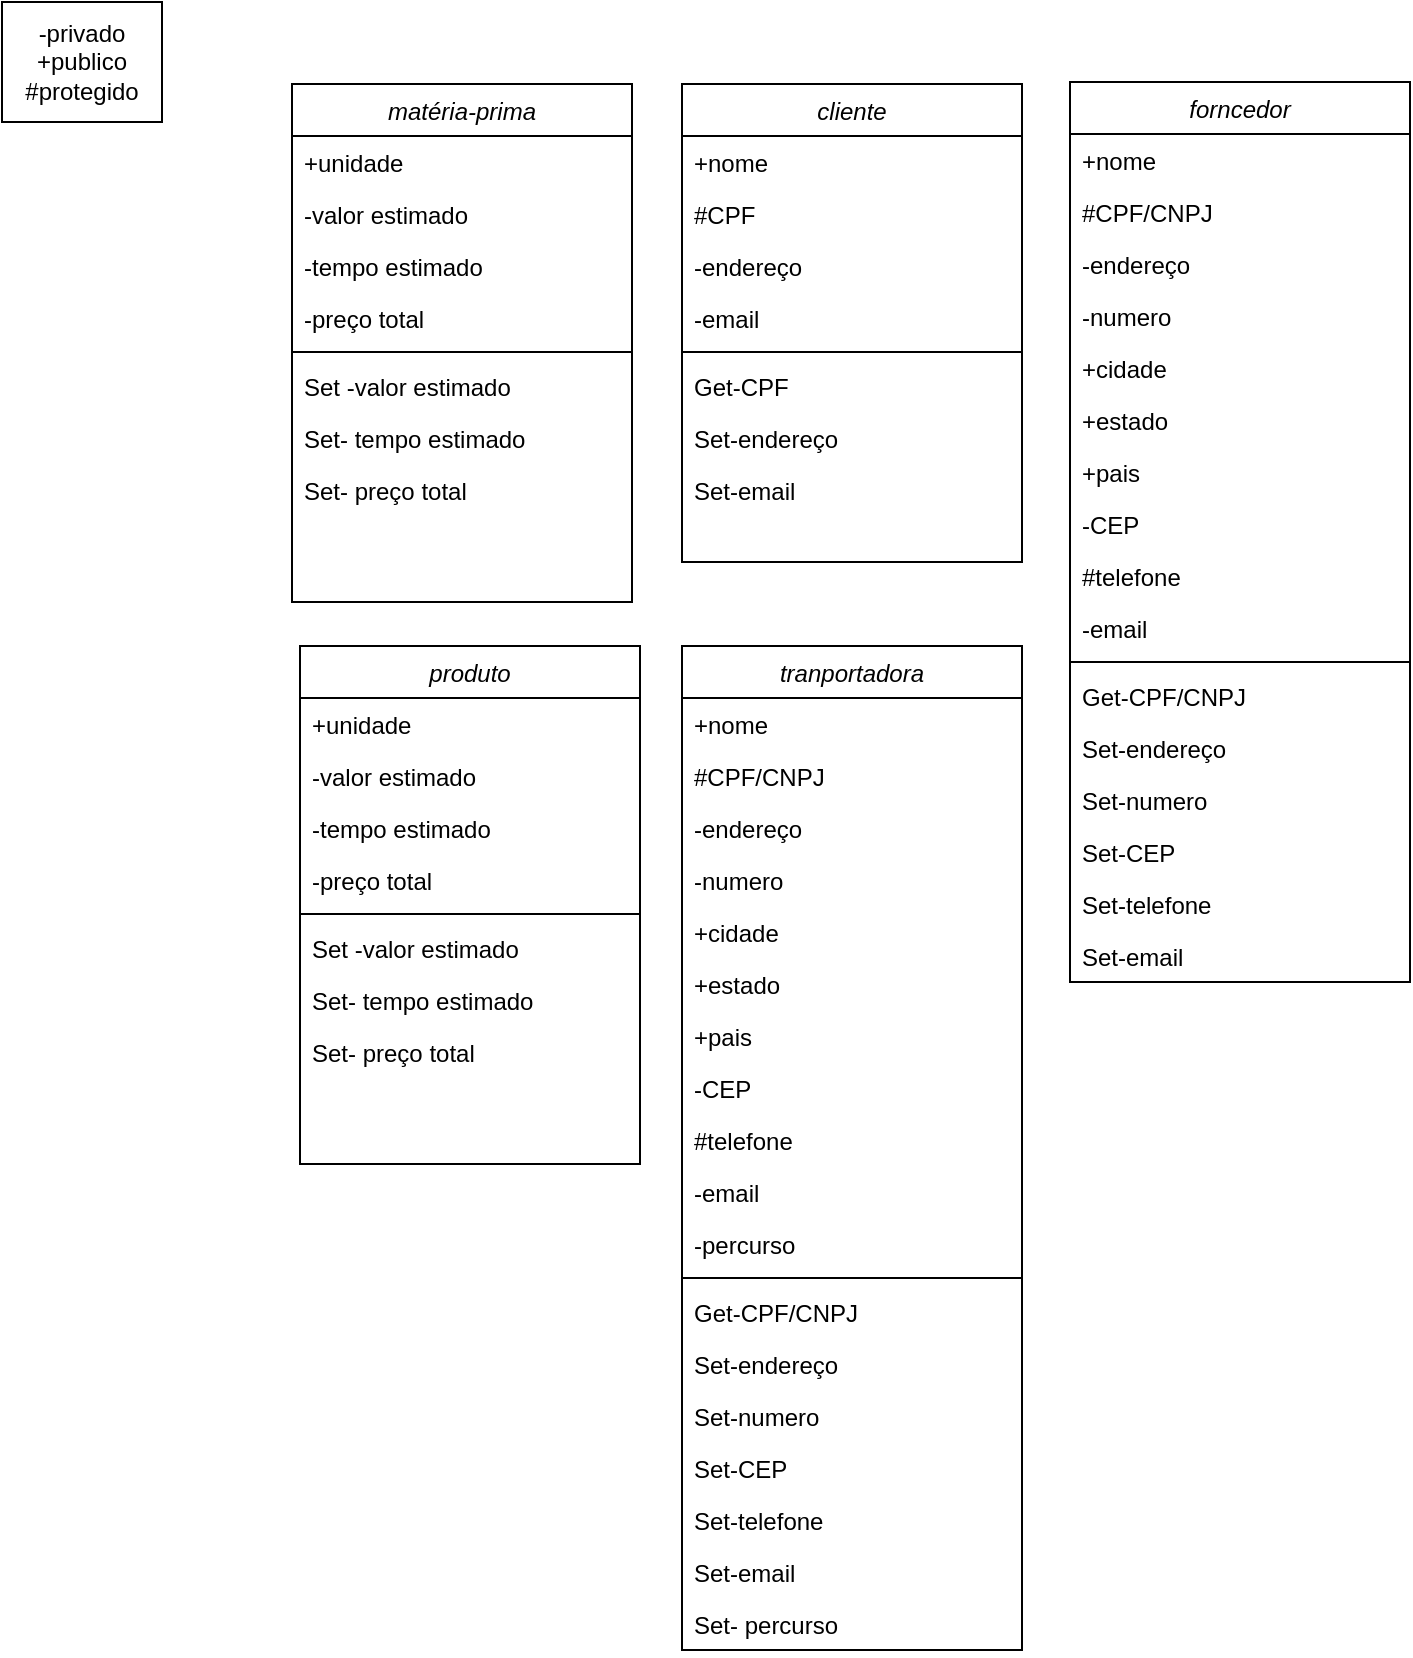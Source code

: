 <mxfile version="24.5.5" type="device">
  <diagram id="C5RBs43oDa-KdzZeNtuy" name="Page-1">
    <mxGraphModel dx="1687" dy="920" grid="1" gridSize="10" guides="1" tooltips="1" connect="1" arrows="1" fold="1" page="1" pageScale="1" pageWidth="827" pageHeight="1169" math="0" shadow="0">
      <root>
        <mxCell id="WIyWlLk6GJQsqaUBKTNV-0" />
        <mxCell id="WIyWlLk6GJQsqaUBKTNV-1" parent="WIyWlLk6GJQsqaUBKTNV-0" />
        <mxCell id="zkfFHV4jXpPFQw0GAbJ--0" value="forncedor" style="swimlane;fontStyle=2;align=center;verticalAlign=top;childLayout=stackLayout;horizontal=1;startSize=26;horizontalStack=0;resizeParent=1;resizeLast=0;collapsible=1;marginBottom=0;rounded=0;shadow=0;strokeWidth=1;" parent="WIyWlLk6GJQsqaUBKTNV-1" vertex="1">
          <mxGeometry x="614" y="120" width="170" height="450" as="geometry">
            <mxRectangle x="230" y="140" width="160" height="26" as="alternateBounds" />
          </mxGeometry>
        </mxCell>
        <mxCell id="zkfFHV4jXpPFQw0GAbJ--1" value="+nome" style="text;align=left;verticalAlign=top;spacingLeft=4;spacingRight=4;overflow=hidden;rotatable=0;points=[[0,0.5],[1,0.5]];portConstraint=eastwest;" parent="zkfFHV4jXpPFQw0GAbJ--0" vertex="1">
          <mxGeometry y="26" width="170" height="26" as="geometry" />
        </mxCell>
        <mxCell id="zkfFHV4jXpPFQw0GAbJ--2" value="#CPF/CNPJ" style="text;align=left;verticalAlign=top;spacingLeft=4;spacingRight=4;overflow=hidden;rotatable=0;points=[[0,0.5],[1,0.5]];portConstraint=eastwest;rounded=0;shadow=0;html=0;" parent="zkfFHV4jXpPFQw0GAbJ--0" vertex="1">
          <mxGeometry y="52" width="170" height="26" as="geometry" />
        </mxCell>
        <mxCell id="mKuG1tloDt2hb8EPYWQb-1" value="-endereço" style="text;align=left;verticalAlign=top;spacingLeft=4;spacingRight=4;overflow=hidden;rotatable=0;points=[[0,0.5],[1,0.5]];portConstraint=eastwest;rounded=0;shadow=0;html=0;" parent="zkfFHV4jXpPFQw0GAbJ--0" vertex="1">
          <mxGeometry y="78" width="170" height="26" as="geometry" />
        </mxCell>
        <mxCell id="mKuG1tloDt2hb8EPYWQb-2" value="-numero" style="text;align=left;verticalAlign=top;spacingLeft=4;spacingRight=4;overflow=hidden;rotatable=0;points=[[0,0.5],[1,0.5]];portConstraint=eastwest;rounded=0;shadow=0;html=0;" parent="zkfFHV4jXpPFQw0GAbJ--0" vertex="1">
          <mxGeometry y="104" width="170" height="26" as="geometry" />
        </mxCell>
        <mxCell id="mKuG1tloDt2hb8EPYWQb-3" value="+cidade" style="text;align=left;verticalAlign=top;spacingLeft=4;spacingRight=4;overflow=hidden;rotatable=0;points=[[0,0.5],[1,0.5]];portConstraint=eastwest;rounded=0;shadow=0;html=0;" parent="zkfFHV4jXpPFQw0GAbJ--0" vertex="1">
          <mxGeometry y="130" width="170" height="26" as="geometry" />
        </mxCell>
        <mxCell id="mKuG1tloDt2hb8EPYWQb-4" value="+estado" style="text;align=left;verticalAlign=top;spacingLeft=4;spacingRight=4;overflow=hidden;rotatable=0;points=[[0,0.5],[1,0.5]];portConstraint=eastwest;rounded=0;shadow=0;html=0;" parent="zkfFHV4jXpPFQw0GAbJ--0" vertex="1">
          <mxGeometry y="156" width="170" height="26" as="geometry" />
        </mxCell>
        <mxCell id="zkfFHV4jXpPFQw0GAbJ--3" value="+pais" style="text;align=left;verticalAlign=top;spacingLeft=4;spacingRight=4;overflow=hidden;rotatable=0;points=[[0,0.5],[1,0.5]];portConstraint=eastwest;rounded=0;shadow=0;html=0;" parent="zkfFHV4jXpPFQw0GAbJ--0" vertex="1">
          <mxGeometry y="182" width="170" height="26" as="geometry" />
        </mxCell>
        <mxCell id="mKuG1tloDt2hb8EPYWQb-6" value="-CEP" style="text;align=left;verticalAlign=top;spacingLeft=4;spacingRight=4;overflow=hidden;rotatable=0;points=[[0,0.5],[1,0.5]];portConstraint=eastwest;rounded=0;shadow=0;html=0;" parent="zkfFHV4jXpPFQw0GAbJ--0" vertex="1">
          <mxGeometry y="208" width="170" height="26" as="geometry" />
        </mxCell>
        <mxCell id="mKuG1tloDt2hb8EPYWQb-7" value="#telefone" style="text;align=left;verticalAlign=top;spacingLeft=4;spacingRight=4;overflow=hidden;rotatable=0;points=[[0,0.5],[1,0.5]];portConstraint=eastwest;rounded=0;shadow=0;html=0;" parent="zkfFHV4jXpPFQw0GAbJ--0" vertex="1">
          <mxGeometry y="234" width="170" height="26" as="geometry" />
        </mxCell>
        <mxCell id="mKuG1tloDt2hb8EPYWQb-5" value="-email" style="text;align=left;verticalAlign=top;spacingLeft=4;spacingRight=4;overflow=hidden;rotatable=0;points=[[0,0.5],[1,0.5]];portConstraint=eastwest;rounded=0;shadow=0;html=0;" parent="zkfFHV4jXpPFQw0GAbJ--0" vertex="1">
          <mxGeometry y="260" width="170" height="26" as="geometry" />
        </mxCell>
        <mxCell id="zkfFHV4jXpPFQw0GAbJ--4" value="" style="line;html=1;strokeWidth=1;align=left;verticalAlign=middle;spacingTop=-1;spacingLeft=3;spacingRight=3;rotatable=0;labelPosition=right;points=[];portConstraint=eastwest;" parent="zkfFHV4jXpPFQw0GAbJ--0" vertex="1">
          <mxGeometry y="286" width="170" height="8" as="geometry" />
        </mxCell>
        <mxCell id="zkfFHV4jXpPFQw0GAbJ--5" value="Get-CPF/CNPJ&#xa;" style="text;align=left;verticalAlign=top;spacingLeft=4;spacingRight=4;overflow=hidden;rotatable=0;points=[[0,0.5],[1,0.5]];portConstraint=eastwest;" parent="zkfFHV4jXpPFQw0GAbJ--0" vertex="1">
          <mxGeometry y="294" width="170" height="26" as="geometry" />
        </mxCell>
        <mxCell id="mKuG1tloDt2hb8EPYWQb-21" value="Set-endereço" style="text;align=left;verticalAlign=top;spacingLeft=4;spacingRight=4;overflow=hidden;rotatable=0;points=[[0,0.5],[1,0.5]];portConstraint=eastwest;" parent="zkfFHV4jXpPFQw0GAbJ--0" vertex="1">
          <mxGeometry y="320" width="170" height="26" as="geometry" />
        </mxCell>
        <mxCell id="mKuG1tloDt2hb8EPYWQb-22" value="Set-numero" style="text;align=left;verticalAlign=top;spacingLeft=4;spacingRight=4;overflow=hidden;rotatable=0;points=[[0,0.5],[1,0.5]];portConstraint=eastwest;" parent="zkfFHV4jXpPFQw0GAbJ--0" vertex="1">
          <mxGeometry y="346" width="170" height="26" as="geometry" />
        </mxCell>
        <mxCell id="mKuG1tloDt2hb8EPYWQb-23" value="Set-CEP" style="text;align=left;verticalAlign=top;spacingLeft=4;spacingRight=4;overflow=hidden;rotatable=0;points=[[0,0.5],[1,0.5]];portConstraint=eastwest;" parent="zkfFHV4jXpPFQw0GAbJ--0" vertex="1">
          <mxGeometry y="372" width="170" height="26" as="geometry" />
        </mxCell>
        <mxCell id="mKuG1tloDt2hb8EPYWQb-24" value="Set-telefone" style="text;align=left;verticalAlign=top;spacingLeft=4;spacingRight=4;overflow=hidden;rotatable=0;points=[[0,0.5],[1,0.5]];portConstraint=eastwest;" parent="zkfFHV4jXpPFQw0GAbJ--0" vertex="1">
          <mxGeometry y="398" width="170" height="26" as="geometry" />
        </mxCell>
        <mxCell id="mKuG1tloDt2hb8EPYWQb-25" value="Set-email" style="text;align=left;verticalAlign=top;spacingLeft=4;spacingRight=4;overflow=hidden;rotatable=0;points=[[0,0.5],[1,0.5]];portConstraint=eastwest;" parent="zkfFHV4jXpPFQw0GAbJ--0" vertex="1">
          <mxGeometry y="424" width="170" height="26" as="geometry" />
        </mxCell>
        <mxCell id="mKuG1tloDt2hb8EPYWQb-0" value="-privado&lt;div&gt;+publico&lt;/div&gt;&lt;div&gt;#protegido&lt;/div&gt;" style="rounded=0;whiteSpace=wrap;html=1;" parent="WIyWlLk6GJQsqaUBKTNV-1" vertex="1">
          <mxGeometry x="80" y="80" width="80" height="60" as="geometry" />
        </mxCell>
        <mxCell id="IDNdYwD-LARujOluZfdy-0" value="cliente" style="swimlane;fontStyle=2;align=center;verticalAlign=top;childLayout=stackLayout;horizontal=1;startSize=26;horizontalStack=0;resizeParent=1;resizeLast=0;collapsible=1;marginBottom=0;rounded=0;shadow=0;strokeWidth=1;" vertex="1" parent="WIyWlLk6GJQsqaUBKTNV-1">
          <mxGeometry x="420" y="121" width="170" height="239" as="geometry">
            <mxRectangle x="230" y="140" width="160" height="26" as="alternateBounds" />
          </mxGeometry>
        </mxCell>
        <mxCell id="IDNdYwD-LARujOluZfdy-1" value="+nome" style="text;align=left;verticalAlign=top;spacingLeft=4;spacingRight=4;overflow=hidden;rotatable=0;points=[[0,0.5],[1,0.5]];portConstraint=eastwest;" vertex="1" parent="IDNdYwD-LARujOluZfdy-0">
          <mxGeometry y="26" width="170" height="26" as="geometry" />
        </mxCell>
        <mxCell id="IDNdYwD-LARujOluZfdy-2" value="#CPF" style="text;align=left;verticalAlign=top;spacingLeft=4;spacingRight=4;overflow=hidden;rotatable=0;points=[[0,0.5],[1,0.5]];portConstraint=eastwest;rounded=0;shadow=0;html=0;" vertex="1" parent="IDNdYwD-LARujOluZfdy-0">
          <mxGeometry y="52" width="170" height="26" as="geometry" />
        </mxCell>
        <mxCell id="IDNdYwD-LARujOluZfdy-3" value="-endereço" style="text;align=left;verticalAlign=top;spacingLeft=4;spacingRight=4;overflow=hidden;rotatable=0;points=[[0,0.5],[1,0.5]];portConstraint=eastwest;rounded=0;shadow=0;html=0;" vertex="1" parent="IDNdYwD-LARujOluZfdy-0">
          <mxGeometry y="78" width="170" height="26" as="geometry" />
        </mxCell>
        <mxCell id="IDNdYwD-LARujOluZfdy-10" value="-email" style="text;align=left;verticalAlign=top;spacingLeft=4;spacingRight=4;overflow=hidden;rotatable=0;points=[[0,0.5],[1,0.5]];portConstraint=eastwest;rounded=0;shadow=0;html=0;" vertex="1" parent="IDNdYwD-LARujOluZfdy-0">
          <mxGeometry y="104" width="170" height="26" as="geometry" />
        </mxCell>
        <mxCell id="IDNdYwD-LARujOluZfdy-11" value="" style="line;html=1;strokeWidth=1;align=left;verticalAlign=middle;spacingTop=-1;spacingLeft=3;spacingRight=3;rotatable=0;labelPosition=right;points=[];portConstraint=eastwest;" vertex="1" parent="IDNdYwD-LARujOluZfdy-0">
          <mxGeometry y="130" width="170" height="8" as="geometry" />
        </mxCell>
        <mxCell id="IDNdYwD-LARujOluZfdy-12" value="Get-CPF&#xa;" style="text;align=left;verticalAlign=top;spacingLeft=4;spacingRight=4;overflow=hidden;rotatable=0;points=[[0,0.5],[1,0.5]];portConstraint=eastwest;" vertex="1" parent="IDNdYwD-LARujOluZfdy-0">
          <mxGeometry y="138" width="170" height="26" as="geometry" />
        </mxCell>
        <mxCell id="IDNdYwD-LARujOluZfdy-13" value="Set-endereço" style="text;align=left;verticalAlign=top;spacingLeft=4;spacingRight=4;overflow=hidden;rotatable=0;points=[[0,0.5],[1,0.5]];portConstraint=eastwest;" vertex="1" parent="IDNdYwD-LARujOluZfdy-0">
          <mxGeometry y="164" width="170" height="26" as="geometry" />
        </mxCell>
        <mxCell id="IDNdYwD-LARujOluZfdy-17" value="Set-email" style="text;align=left;verticalAlign=top;spacingLeft=4;spacingRight=4;overflow=hidden;rotatable=0;points=[[0,0.5],[1,0.5]];portConstraint=eastwest;" vertex="1" parent="IDNdYwD-LARujOluZfdy-0">
          <mxGeometry y="190" width="170" height="26" as="geometry" />
        </mxCell>
        <mxCell id="IDNdYwD-LARujOluZfdy-18" value="matéria-prima" style="swimlane;fontStyle=2;align=center;verticalAlign=top;childLayout=stackLayout;horizontal=1;startSize=26;horizontalStack=0;resizeParent=1;resizeLast=0;collapsible=1;marginBottom=0;rounded=0;shadow=0;strokeWidth=1;" vertex="1" parent="WIyWlLk6GJQsqaUBKTNV-1">
          <mxGeometry x="225" y="121" width="170" height="259" as="geometry">
            <mxRectangle x="230" y="140" width="160" height="26" as="alternateBounds" />
          </mxGeometry>
        </mxCell>
        <mxCell id="IDNdYwD-LARujOluZfdy-19" value="+unidade" style="text;align=left;verticalAlign=top;spacingLeft=4;spacingRight=4;overflow=hidden;rotatable=0;points=[[0,0.5],[1,0.5]];portConstraint=eastwest;" vertex="1" parent="IDNdYwD-LARujOluZfdy-18">
          <mxGeometry y="26" width="170" height="26" as="geometry" />
        </mxCell>
        <mxCell id="IDNdYwD-LARujOluZfdy-36" value="-valor estimado" style="text;align=left;verticalAlign=top;spacingLeft=4;spacingRight=4;overflow=hidden;rotatable=0;points=[[0,0.5],[1,0.5]];portConstraint=eastwest;" vertex="1" parent="IDNdYwD-LARujOluZfdy-18">
          <mxGeometry y="52" width="170" height="26" as="geometry" />
        </mxCell>
        <mxCell id="IDNdYwD-LARujOluZfdy-38" value="-tempo estimado" style="text;align=left;verticalAlign=top;spacingLeft=4;spacingRight=4;overflow=hidden;rotatable=0;points=[[0,0.5],[1,0.5]];portConstraint=eastwest;" vertex="1" parent="IDNdYwD-LARujOluZfdy-18">
          <mxGeometry y="78" width="170" height="26" as="geometry" />
        </mxCell>
        <mxCell id="IDNdYwD-LARujOluZfdy-39" value="-preço total" style="text;align=left;verticalAlign=top;spacingLeft=4;spacingRight=4;overflow=hidden;rotatable=0;points=[[0,0.5],[1,0.5]];portConstraint=eastwest;" vertex="1" parent="IDNdYwD-LARujOluZfdy-18">
          <mxGeometry y="104" width="170" height="26" as="geometry" />
        </mxCell>
        <mxCell id="IDNdYwD-LARujOluZfdy-29" value="" style="line;html=1;strokeWidth=1;align=left;verticalAlign=middle;spacingTop=-1;spacingLeft=3;spacingRight=3;rotatable=0;labelPosition=right;points=[];portConstraint=eastwest;" vertex="1" parent="IDNdYwD-LARujOluZfdy-18">
          <mxGeometry y="130" width="170" height="8" as="geometry" />
        </mxCell>
        <mxCell id="IDNdYwD-LARujOluZfdy-30" value="Set -valor estimado" style="text;align=left;verticalAlign=top;spacingLeft=4;spacingRight=4;overflow=hidden;rotatable=0;points=[[0,0.5],[1,0.5]];portConstraint=eastwest;" vertex="1" parent="IDNdYwD-LARujOluZfdy-18">
          <mxGeometry y="138" width="170" height="26" as="geometry" />
        </mxCell>
        <mxCell id="IDNdYwD-LARujOluZfdy-31" value="Set- tempo estimado" style="text;align=left;verticalAlign=top;spacingLeft=4;spacingRight=4;overflow=hidden;rotatable=0;points=[[0,0.5],[1,0.5]];portConstraint=eastwest;" vertex="1" parent="IDNdYwD-LARujOluZfdy-18">
          <mxGeometry y="164" width="170" height="26" as="geometry" />
        </mxCell>
        <mxCell id="IDNdYwD-LARujOluZfdy-32" value="Set- preço total" style="text;align=left;verticalAlign=top;spacingLeft=4;spacingRight=4;overflow=hidden;rotatable=0;points=[[0,0.5],[1,0.5]];portConstraint=eastwest;" vertex="1" parent="IDNdYwD-LARujOluZfdy-18">
          <mxGeometry y="190" width="170" height="26" as="geometry" />
        </mxCell>
        <mxCell id="IDNdYwD-LARujOluZfdy-40" value="produto" style="swimlane;fontStyle=2;align=center;verticalAlign=top;childLayout=stackLayout;horizontal=1;startSize=26;horizontalStack=0;resizeParent=1;resizeLast=0;collapsible=1;marginBottom=0;rounded=0;shadow=0;strokeWidth=1;" vertex="1" parent="WIyWlLk6GJQsqaUBKTNV-1">
          <mxGeometry x="229" y="402" width="170" height="259" as="geometry">
            <mxRectangle x="230" y="140" width="160" height="26" as="alternateBounds" />
          </mxGeometry>
        </mxCell>
        <mxCell id="IDNdYwD-LARujOluZfdy-41" value="+unidade" style="text;align=left;verticalAlign=top;spacingLeft=4;spacingRight=4;overflow=hidden;rotatable=0;points=[[0,0.5],[1,0.5]];portConstraint=eastwest;" vertex="1" parent="IDNdYwD-LARujOluZfdy-40">
          <mxGeometry y="26" width="170" height="26" as="geometry" />
        </mxCell>
        <mxCell id="IDNdYwD-LARujOluZfdy-43" value="-valor estimado" style="text;align=left;verticalAlign=top;spacingLeft=4;spacingRight=4;overflow=hidden;rotatable=0;points=[[0,0.5],[1,0.5]];portConstraint=eastwest;" vertex="1" parent="IDNdYwD-LARujOluZfdy-40">
          <mxGeometry y="52" width="170" height="26" as="geometry" />
        </mxCell>
        <mxCell id="IDNdYwD-LARujOluZfdy-44" value="-tempo estimado" style="text;align=left;verticalAlign=top;spacingLeft=4;spacingRight=4;overflow=hidden;rotatable=0;points=[[0,0.5],[1,0.5]];portConstraint=eastwest;" vertex="1" parent="IDNdYwD-LARujOluZfdy-40">
          <mxGeometry y="78" width="170" height="26" as="geometry" />
        </mxCell>
        <mxCell id="IDNdYwD-LARujOluZfdy-45" value="-preço total" style="text;align=left;verticalAlign=top;spacingLeft=4;spacingRight=4;overflow=hidden;rotatable=0;points=[[0,0.5],[1,0.5]];portConstraint=eastwest;" vertex="1" parent="IDNdYwD-LARujOluZfdy-40">
          <mxGeometry y="104" width="170" height="26" as="geometry" />
        </mxCell>
        <mxCell id="IDNdYwD-LARujOluZfdy-46" value="" style="line;html=1;strokeWidth=1;align=left;verticalAlign=middle;spacingTop=-1;spacingLeft=3;spacingRight=3;rotatable=0;labelPosition=right;points=[];portConstraint=eastwest;" vertex="1" parent="IDNdYwD-LARujOluZfdy-40">
          <mxGeometry y="130" width="170" height="8" as="geometry" />
        </mxCell>
        <mxCell id="IDNdYwD-LARujOluZfdy-47" value="Set -valor estimado" style="text;align=left;verticalAlign=top;spacingLeft=4;spacingRight=4;overflow=hidden;rotatable=0;points=[[0,0.5],[1,0.5]];portConstraint=eastwest;" vertex="1" parent="IDNdYwD-LARujOluZfdy-40">
          <mxGeometry y="138" width="170" height="26" as="geometry" />
        </mxCell>
        <mxCell id="IDNdYwD-LARujOluZfdy-48" value="Set- tempo estimado" style="text;align=left;verticalAlign=top;spacingLeft=4;spacingRight=4;overflow=hidden;rotatable=0;points=[[0,0.5],[1,0.5]];portConstraint=eastwest;" vertex="1" parent="IDNdYwD-LARujOluZfdy-40">
          <mxGeometry y="164" width="170" height="26" as="geometry" />
        </mxCell>
        <mxCell id="IDNdYwD-LARujOluZfdy-49" value="Set- preço total" style="text;align=left;verticalAlign=top;spacingLeft=4;spacingRight=4;overflow=hidden;rotatable=0;points=[[0,0.5],[1,0.5]];portConstraint=eastwest;" vertex="1" parent="IDNdYwD-LARujOluZfdy-40">
          <mxGeometry y="190" width="170" height="26" as="geometry" />
        </mxCell>
        <mxCell id="IDNdYwD-LARujOluZfdy-60" value="tranportadora" style="swimlane;fontStyle=2;align=center;verticalAlign=top;childLayout=stackLayout;horizontal=1;startSize=26;horizontalStack=0;resizeParent=1;resizeLast=0;collapsible=1;marginBottom=0;rounded=0;shadow=0;strokeWidth=1;" vertex="1" parent="WIyWlLk6GJQsqaUBKTNV-1">
          <mxGeometry x="420" y="402" width="170" height="502" as="geometry">
            <mxRectangle x="230" y="140" width="160" height="26" as="alternateBounds" />
          </mxGeometry>
        </mxCell>
        <mxCell id="IDNdYwD-LARujOluZfdy-61" value="+nome" style="text;align=left;verticalAlign=top;spacingLeft=4;spacingRight=4;overflow=hidden;rotatable=0;points=[[0,0.5],[1,0.5]];portConstraint=eastwest;" vertex="1" parent="IDNdYwD-LARujOluZfdy-60">
          <mxGeometry y="26" width="170" height="26" as="geometry" />
        </mxCell>
        <mxCell id="IDNdYwD-LARujOluZfdy-62" value="#CPF/CNPJ" style="text;align=left;verticalAlign=top;spacingLeft=4;spacingRight=4;overflow=hidden;rotatable=0;points=[[0,0.5],[1,0.5]];portConstraint=eastwest;rounded=0;shadow=0;html=0;" vertex="1" parent="IDNdYwD-LARujOluZfdy-60">
          <mxGeometry y="52" width="170" height="26" as="geometry" />
        </mxCell>
        <mxCell id="IDNdYwD-LARujOluZfdy-63" value="-endereço" style="text;align=left;verticalAlign=top;spacingLeft=4;spacingRight=4;overflow=hidden;rotatable=0;points=[[0,0.5],[1,0.5]];portConstraint=eastwest;rounded=0;shadow=0;html=0;" vertex="1" parent="IDNdYwD-LARujOluZfdy-60">
          <mxGeometry y="78" width="170" height="26" as="geometry" />
        </mxCell>
        <mxCell id="IDNdYwD-LARujOluZfdy-64" value="-numero" style="text;align=left;verticalAlign=top;spacingLeft=4;spacingRight=4;overflow=hidden;rotatable=0;points=[[0,0.5],[1,0.5]];portConstraint=eastwest;rounded=0;shadow=0;html=0;" vertex="1" parent="IDNdYwD-LARujOluZfdy-60">
          <mxGeometry y="104" width="170" height="26" as="geometry" />
        </mxCell>
        <mxCell id="IDNdYwD-LARujOluZfdy-65" value="+cidade" style="text;align=left;verticalAlign=top;spacingLeft=4;spacingRight=4;overflow=hidden;rotatable=0;points=[[0,0.5],[1,0.5]];portConstraint=eastwest;rounded=0;shadow=0;html=0;" vertex="1" parent="IDNdYwD-LARujOluZfdy-60">
          <mxGeometry y="130" width="170" height="26" as="geometry" />
        </mxCell>
        <mxCell id="IDNdYwD-LARujOluZfdy-66" value="+estado" style="text;align=left;verticalAlign=top;spacingLeft=4;spacingRight=4;overflow=hidden;rotatable=0;points=[[0,0.5],[1,0.5]];portConstraint=eastwest;rounded=0;shadow=0;html=0;" vertex="1" parent="IDNdYwD-LARujOluZfdy-60">
          <mxGeometry y="156" width="170" height="26" as="geometry" />
        </mxCell>
        <mxCell id="IDNdYwD-LARujOluZfdy-67" value="+pais" style="text;align=left;verticalAlign=top;spacingLeft=4;spacingRight=4;overflow=hidden;rotatable=0;points=[[0,0.5],[1,0.5]];portConstraint=eastwest;rounded=0;shadow=0;html=0;" vertex="1" parent="IDNdYwD-LARujOluZfdy-60">
          <mxGeometry y="182" width="170" height="26" as="geometry" />
        </mxCell>
        <mxCell id="IDNdYwD-LARujOluZfdy-68" value="-CEP" style="text;align=left;verticalAlign=top;spacingLeft=4;spacingRight=4;overflow=hidden;rotatable=0;points=[[0,0.5],[1,0.5]];portConstraint=eastwest;rounded=0;shadow=0;html=0;" vertex="1" parent="IDNdYwD-LARujOluZfdy-60">
          <mxGeometry y="208" width="170" height="26" as="geometry" />
        </mxCell>
        <mxCell id="IDNdYwD-LARujOluZfdy-69" value="#telefone" style="text;align=left;verticalAlign=top;spacingLeft=4;spacingRight=4;overflow=hidden;rotatable=0;points=[[0,0.5],[1,0.5]];portConstraint=eastwest;rounded=0;shadow=0;html=0;" vertex="1" parent="IDNdYwD-LARujOluZfdy-60">
          <mxGeometry y="234" width="170" height="26" as="geometry" />
        </mxCell>
        <mxCell id="IDNdYwD-LARujOluZfdy-70" value="-email" style="text;align=left;verticalAlign=top;spacingLeft=4;spacingRight=4;overflow=hidden;rotatable=0;points=[[0,0.5],[1,0.5]];portConstraint=eastwest;rounded=0;shadow=0;html=0;" vertex="1" parent="IDNdYwD-LARujOluZfdy-60">
          <mxGeometry y="260" width="170" height="26" as="geometry" />
        </mxCell>
        <mxCell id="IDNdYwD-LARujOluZfdy-96" value="-percurso" style="text;align=left;verticalAlign=top;spacingLeft=4;spacingRight=4;overflow=hidden;rotatable=0;points=[[0,0.5],[1,0.5]];portConstraint=eastwest;rounded=0;shadow=0;html=0;" vertex="1" parent="IDNdYwD-LARujOluZfdy-60">
          <mxGeometry y="286" width="170" height="26" as="geometry" />
        </mxCell>
        <mxCell id="IDNdYwD-LARujOluZfdy-71" value="" style="line;html=1;strokeWidth=1;align=left;verticalAlign=middle;spacingTop=-1;spacingLeft=3;spacingRight=3;rotatable=0;labelPosition=right;points=[];portConstraint=eastwest;" vertex="1" parent="IDNdYwD-LARujOluZfdy-60">
          <mxGeometry y="312" width="170" height="8" as="geometry" />
        </mxCell>
        <mxCell id="IDNdYwD-LARujOluZfdy-72" value="Get-CPF/CNPJ&#xa;" style="text;align=left;verticalAlign=top;spacingLeft=4;spacingRight=4;overflow=hidden;rotatable=0;points=[[0,0.5],[1,0.5]];portConstraint=eastwest;" vertex="1" parent="IDNdYwD-LARujOluZfdy-60">
          <mxGeometry y="320" width="170" height="26" as="geometry" />
        </mxCell>
        <mxCell id="IDNdYwD-LARujOluZfdy-73" value="Set-endereço" style="text;align=left;verticalAlign=top;spacingLeft=4;spacingRight=4;overflow=hidden;rotatable=0;points=[[0,0.5],[1,0.5]];portConstraint=eastwest;" vertex="1" parent="IDNdYwD-LARujOluZfdy-60">
          <mxGeometry y="346" width="170" height="26" as="geometry" />
        </mxCell>
        <mxCell id="IDNdYwD-LARujOluZfdy-74" value="Set-numero" style="text;align=left;verticalAlign=top;spacingLeft=4;spacingRight=4;overflow=hidden;rotatable=0;points=[[0,0.5],[1,0.5]];portConstraint=eastwest;" vertex="1" parent="IDNdYwD-LARujOluZfdy-60">
          <mxGeometry y="372" width="170" height="26" as="geometry" />
        </mxCell>
        <mxCell id="IDNdYwD-LARujOluZfdy-75" value="Set-CEP" style="text;align=left;verticalAlign=top;spacingLeft=4;spacingRight=4;overflow=hidden;rotatable=0;points=[[0,0.5],[1,0.5]];portConstraint=eastwest;" vertex="1" parent="IDNdYwD-LARujOluZfdy-60">
          <mxGeometry y="398" width="170" height="26" as="geometry" />
        </mxCell>
        <mxCell id="IDNdYwD-LARujOluZfdy-76" value="Set-telefone" style="text;align=left;verticalAlign=top;spacingLeft=4;spacingRight=4;overflow=hidden;rotatable=0;points=[[0,0.5],[1,0.5]];portConstraint=eastwest;" vertex="1" parent="IDNdYwD-LARujOluZfdy-60">
          <mxGeometry y="424" width="170" height="26" as="geometry" />
        </mxCell>
        <mxCell id="IDNdYwD-LARujOluZfdy-77" value="Set-email" style="text;align=left;verticalAlign=top;spacingLeft=4;spacingRight=4;overflow=hidden;rotatable=0;points=[[0,0.5],[1,0.5]];portConstraint=eastwest;" vertex="1" parent="IDNdYwD-LARujOluZfdy-60">
          <mxGeometry y="450" width="170" height="26" as="geometry" />
        </mxCell>
        <mxCell id="IDNdYwD-LARujOluZfdy-97" value="Set- percurso" style="text;align=left;verticalAlign=top;spacingLeft=4;spacingRight=4;overflow=hidden;rotatable=0;points=[[0,0.5],[1,0.5]];portConstraint=eastwest;" vertex="1" parent="IDNdYwD-LARujOluZfdy-60">
          <mxGeometry y="476" width="170" height="26" as="geometry" />
        </mxCell>
      </root>
    </mxGraphModel>
  </diagram>
</mxfile>
